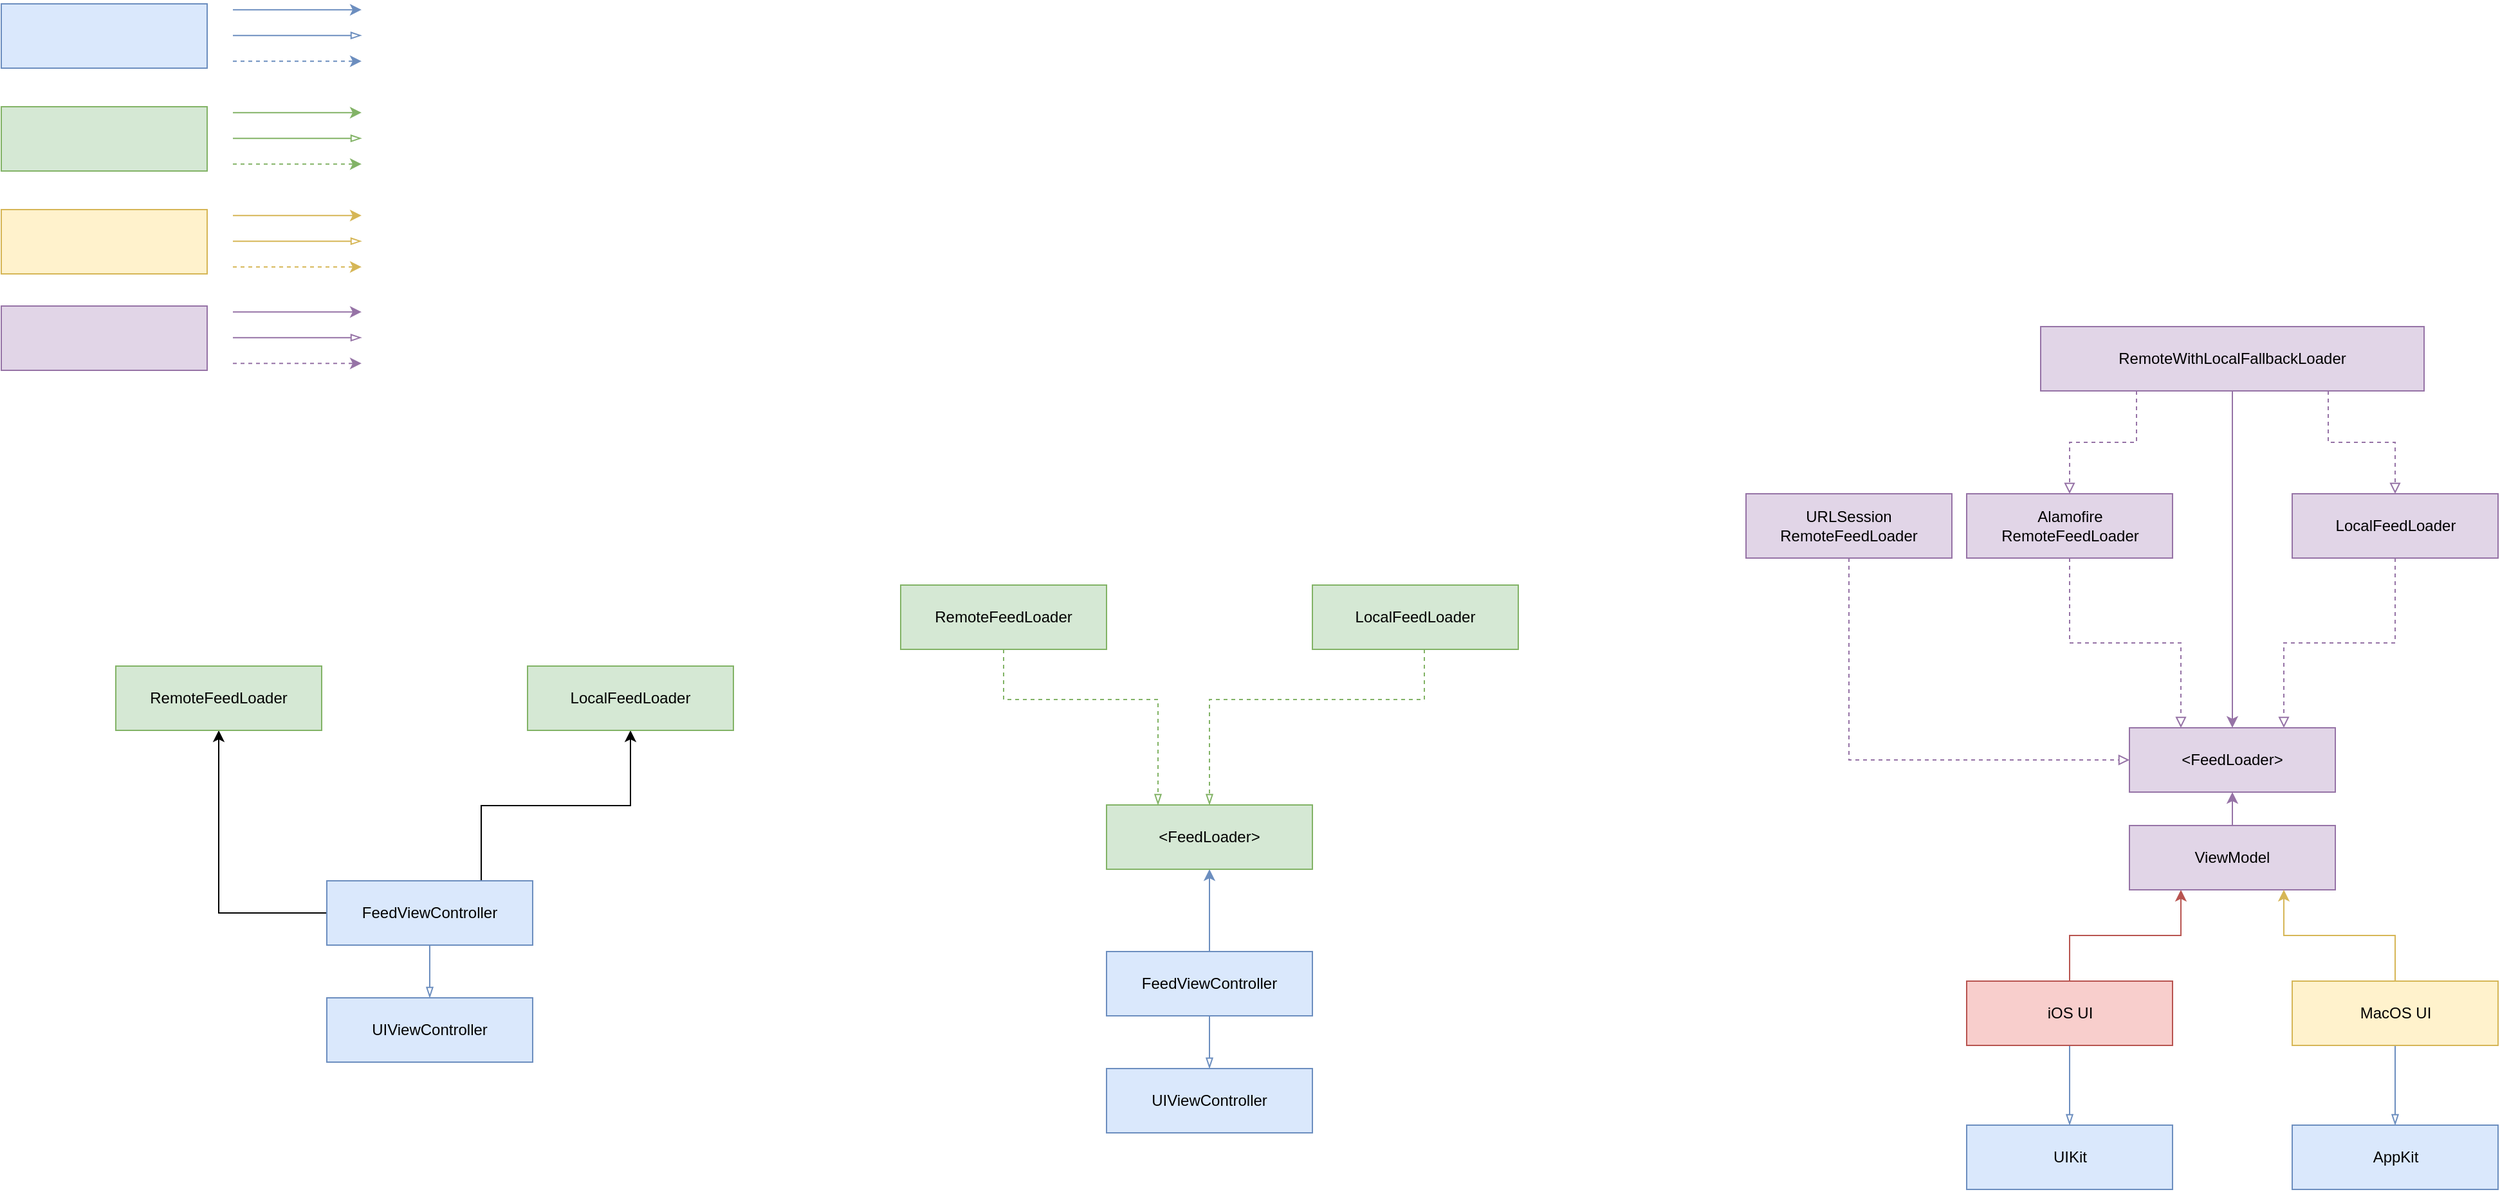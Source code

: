 <mxfile version="24.4.0" type="device">
  <diagram name="Page-1" id="SxXlcWzUZOzrU7-Zz16d">
    <mxGraphModel dx="2008" dy="1994" grid="0" gridSize="10" guides="1" tooltips="1" connect="1" arrows="1" fold="1" page="0" pageScale="1" pageWidth="827" pageHeight="1169" math="0" shadow="0">
      <root>
        <mxCell id="0" />
        <mxCell id="1" parent="0" />
        <mxCell id="N_hPLh6sD6oEpIQbtwHh-1" value="" style="rounded=0;whiteSpace=wrap;html=1;fillColor=#dae8fc;strokeColor=#6c8ebf;" parent="1" vertex="1">
          <mxGeometry x="-748" y="-847" width="160" height="50" as="geometry" />
        </mxCell>
        <mxCell id="N_hPLh6sD6oEpIQbtwHh-2" style="edgeStyle=orthogonalEdgeStyle;rounded=0;orthogonalLoop=1;jettySize=auto;html=1;exitX=0;exitY=0.25;exitDx=0;exitDy=0;fillColor=#dae8fc;strokeColor=#6c8ebf;" parent="1" edge="1">
          <mxGeometry relative="1" as="geometry">
            <mxPoint x="-568" y="-842.42" as="sourcePoint" />
            <mxPoint x="-468" y="-842.42" as="targetPoint" />
          </mxGeometry>
        </mxCell>
        <mxCell id="N_hPLh6sD6oEpIQbtwHh-3" style="edgeStyle=orthogonalEdgeStyle;rounded=0;orthogonalLoop=1;jettySize=auto;html=1;entryX=0;entryY=0.75;entryDx=0;entryDy=0;dashed=1;fillColor=#dae8fc;strokeColor=#6c8ebf;" parent="1" edge="1">
          <mxGeometry relative="1" as="geometry">
            <mxPoint x="-568" y="-802.42" as="sourcePoint" />
            <mxPoint x="-468" y="-802.42" as="targetPoint" />
          </mxGeometry>
        </mxCell>
        <mxCell id="N_hPLh6sD6oEpIQbtwHh-4" style="edgeStyle=orthogonalEdgeStyle;rounded=0;orthogonalLoop=1;jettySize=auto;html=1;exitX=0.5;exitY=0;exitDx=0;exitDy=0;endArrow=blockThin;strokeColor=#6c8ebf;fillColor=#dae8fc;endFill=0;" parent="1" edge="1">
          <mxGeometry relative="1" as="geometry">
            <mxPoint x="-568" y="-822.42" as="sourcePoint" />
            <mxPoint x="-468" y="-822.42" as="targetPoint" />
          </mxGeometry>
        </mxCell>
        <mxCell id="N_hPLh6sD6oEpIQbtwHh-5" value="" style="rounded=0;whiteSpace=wrap;html=1;fillColor=#d5e8d4;strokeColor=#82b366;" parent="1" vertex="1">
          <mxGeometry x="-748" y="-767" width="160" height="50" as="geometry" />
        </mxCell>
        <mxCell id="N_hPLh6sD6oEpIQbtwHh-6" style="edgeStyle=orthogonalEdgeStyle;rounded=0;orthogonalLoop=1;jettySize=auto;html=1;exitX=0;exitY=0.25;exitDx=0;exitDy=0;fillColor=#d5e8d4;strokeColor=#82b366;" parent="1" edge="1">
          <mxGeometry relative="1" as="geometry">
            <mxPoint x="-568" y="-762.42" as="sourcePoint" />
            <mxPoint x="-468" y="-762.42" as="targetPoint" />
          </mxGeometry>
        </mxCell>
        <mxCell id="N_hPLh6sD6oEpIQbtwHh-7" style="edgeStyle=orthogonalEdgeStyle;rounded=0;orthogonalLoop=1;jettySize=auto;html=1;entryX=0;entryY=0.75;entryDx=0;entryDy=0;dashed=1;fillColor=#d5e8d4;strokeColor=#82b366;" parent="1" edge="1">
          <mxGeometry relative="1" as="geometry">
            <mxPoint x="-568" y="-722.42" as="sourcePoint" />
            <mxPoint x="-468" y="-722.42" as="targetPoint" />
          </mxGeometry>
        </mxCell>
        <mxCell id="N_hPLh6sD6oEpIQbtwHh-8" style="edgeStyle=orthogonalEdgeStyle;rounded=0;orthogonalLoop=1;jettySize=auto;html=1;exitX=0.5;exitY=0;exitDx=0;exitDy=0;endArrow=blockThin;strokeColor=#82b366;fillColor=#d5e8d4;endFill=0;" parent="1" edge="1">
          <mxGeometry relative="1" as="geometry">
            <mxPoint x="-568" y="-742.42" as="sourcePoint" />
            <mxPoint x="-468" y="-742.42" as="targetPoint" />
          </mxGeometry>
        </mxCell>
        <mxCell id="N_hPLh6sD6oEpIQbtwHh-9" value="" style="rounded=0;whiteSpace=wrap;html=1;fillColor=#fff2cc;strokeColor=#d6b656;" parent="1" vertex="1">
          <mxGeometry x="-748" y="-687" width="160" height="50" as="geometry" />
        </mxCell>
        <mxCell id="N_hPLh6sD6oEpIQbtwHh-10" style="edgeStyle=orthogonalEdgeStyle;rounded=0;orthogonalLoop=1;jettySize=auto;html=1;exitX=0;exitY=0.25;exitDx=0;exitDy=0;fillColor=#fff2cc;strokeColor=#d6b656;" parent="1" edge="1">
          <mxGeometry relative="1" as="geometry">
            <mxPoint x="-568" y="-682.42" as="sourcePoint" />
            <mxPoint x="-468" y="-682.42" as="targetPoint" />
          </mxGeometry>
        </mxCell>
        <mxCell id="N_hPLh6sD6oEpIQbtwHh-11" style="edgeStyle=orthogonalEdgeStyle;rounded=0;orthogonalLoop=1;jettySize=auto;html=1;entryX=0;entryY=0.75;entryDx=0;entryDy=0;dashed=1;fillColor=#fff2cc;strokeColor=#d6b656;" parent="1" edge="1">
          <mxGeometry relative="1" as="geometry">
            <mxPoint x="-568" y="-642.42" as="sourcePoint" />
            <mxPoint x="-468" y="-642.42" as="targetPoint" />
          </mxGeometry>
        </mxCell>
        <mxCell id="N_hPLh6sD6oEpIQbtwHh-12" style="edgeStyle=orthogonalEdgeStyle;rounded=0;orthogonalLoop=1;jettySize=auto;html=1;exitX=0.5;exitY=0;exitDx=0;exitDy=0;endArrow=blockThin;strokeColor=#d6b656;fillColor=#fff2cc;endFill=0;" parent="1" edge="1">
          <mxGeometry relative="1" as="geometry">
            <mxPoint x="-568" y="-662.42" as="sourcePoint" />
            <mxPoint x="-468" y="-662.42" as="targetPoint" />
          </mxGeometry>
        </mxCell>
        <mxCell id="N_hPLh6sD6oEpIQbtwHh-13" value="" style="rounded=0;whiteSpace=wrap;html=1;fillColor=#e1d5e7;strokeColor=#9673a6;" parent="1" vertex="1">
          <mxGeometry x="-748" y="-612" width="160" height="50" as="geometry" />
        </mxCell>
        <mxCell id="N_hPLh6sD6oEpIQbtwHh-14" style="edgeStyle=orthogonalEdgeStyle;rounded=0;orthogonalLoop=1;jettySize=auto;html=1;exitX=0;exitY=0.25;exitDx=0;exitDy=0;fillColor=#e1d5e7;strokeColor=#9673a6;" parent="1" edge="1">
          <mxGeometry relative="1" as="geometry">
            <mxPoint x="-568" y="-607.42" as="sourcePoint" />
            <mxPoint x="-468" y="-607.42" as="targetPoint" />
          </mxGeometry>
        </mxCell>
        <mxCell id="N_hPLh6sD6oEpIQbtwHh-15" style="edgeStyle=orthogonalEdgeStyle;rounded=0;orthogonalLoop=1;jettySize=auto;html=1;entryX=0;entryY=0.75;entryDx=0;entryDy=0;dashed=1;fillColor=#e1d5e7;strokeColor=#9673a6;" parent="1" edge="1">
          <mxGeometry relative="1" as="geometry">
            <mxPoint x="-568" y="-567.42" as="sourcePoint" />
            <mxPoint x="-468" y="-567.42" as="targetPoint" />
          </mxGeometry>
        </mxCell>
        <mxCell id="N_hPLh6sD6oEpIQbtwHh-16" style="edgeStyle=orthogonalEdgeStyle;rounded=0;orthogonalLoop=1;jettySize=auto;html=1;exitX=0.5;exitY=0;exitDx=0;exitDy=0;endArrow=blockThin;strokeColor=#9673a6;fillColor=#e1d5e7;endFill=0;" parent="1" edge="1">
          <mxGeometry relative="1" as="geometry">
            <mxPoint x="-568" y="-587.42" as="sourcePoint" />
            <mxPoint x="-468" y="-587.42" as="targetPoint" />
          </mxGeometry>
        </mxCell>
        <mxCell id="N_hPLh6sD6oEpIQbtwHh-17" style="edgeStyle=orthogonalEdgeStyle;rounded=0;orthogonalLoop=1;jettySize=auto;html=1;entryX=0.5;entryY=0;entryDx=0;entryDy=0;strokeColor=#6c8ebf;align=center;verticalAlign=middle;fontFamily=Helvetica;fontSize=11;fontColor=default;labelBackgroundColor=default;endArrow=blockThin;endFill=0;fillColor=#dae8fc;" parent="1" source="N_hPLh6sD6oEpIQbtwHh-19" target="N_hPLh6sD6oEpIQbtwHh-20" edge="1">
          <mxGeometry relative="1" as="geometry" />
        </mxCell>
        <mxCell id="N_hPLh6sD6oEpIQbtwHh-18" style="edgeStyle=orthogonalEdgeStyle;rounded=0;orthogonalLoop=1;jettySize=auto;html=1;entryX=0.5;entryY=1;entryDx=0;entryDy=0;strokeColor=#6c8ebf;align=center;verticalAlign=middle;fontFamily=Helvetica;fontSize=11;fontColor=default;labelBackgroundColor=default;endArrow=classic;fillColor=#dae8fc;" parent="1" source="N_hPLh6sD6oEpIQbtwHh-19" target="N_hPLh6sD6oEpIQbtwHh-21" edge="1">
          <mxGeometry relative="1" as="geometry" />
        </mxCell>
        <mxCell id="N_hPLh6sD6oEpIQbtwHh-19" value="FeedViewController" style="rounded=0;whiteSpace=wrap;html=1;fillColor=#dae8fc;strokeColor=#6c8ebf;" parent="1" vertex="1">
          <mxGeometry x="111" y="-110" width="160" height="50" as="geometry" />
        </mxCell>
        <mxCell id="N_hPLh6sD6oEpIQbtwHh-20" value="UIViewController" style="rounded=0;whiteSpace=wrap;html=1;fillColor=#dae8fc;strokeColor=#6c8ebf;" parent="1" vertex="1">
          <mxGeometry x="111" y="-19" width="160" height="50" as="geometry" />
        </mxCell>
        <mxCell id="N_hPLh6sD6oEpIQbtwHh-21" value="&amp;lt;FeedLoader&amp;gt;" style="rounded=0;whiteSpace=wrap;html=1;fillColor=#d5e8d4;strokeColor=#82b366;" parent="1" vertex="1">
          <mxGeometry x="111" y="-224" width="160" height="50" as="geometry" />
        </mxCell>
        <mxCell id="N_hPLh6sD6oEpIQbtwHh-22" style="edgeStyle=orthogonalEdgeStyle;rounded=0;orthogonalLoop=1;jettySize=auto;html=1;strokeColor=#82b366;align=center;verticalAlign=middle;fontFamily=Helvetica;fontSize=11;fontColor=default;labelBackgroundColor=default;endArrow=blockThin;endFill=0;fillColor=#d5e8d4;entryX=0.25;entryY=0;entryDx=0;entryDy=0;dashed=1;" parent="1" source="N_hPLh6sD6oEpIQbtwHh-23" target="N_hPLh6sD6oEpIQbtwHh-21" edge="1">
          <mxGeometry relative="1" as="geometry">
            <Array as="points">
              <mxPoint x="31" y="-306" />
              <mxPoint x="151" y="-306" />
            </Array>
          </mxGeometry>
        </mxCell>
        <mxCell id="N_hPLh6sD6oEpIQbtwHh-23" value="RemoteFeedLoader" style="rounded=0;whiteSpace=wrap;html=1;fillColor=#d5e8d4;strokeColor=#82b366;" parent="1" vertex="1">
          <mxGeometry x="-49" y="-395" width="160" height="50" as="geometry" />
        </mxCell>
        <mxCell id="N_hPLh6sD6oEpIQbtwHh-26" style="edgeStyle=orthogonalEdgeStyle;rounded=0;orthogonalLoop=1;jettySize=auto;html=1;entryX=0.5;entryY=0;entryDx=0;entryDy=0;strokeColor=#82b366;align=center;verticalAlign=middle;fontFamily=Helvetica;fontSize=11;fontColor=default;labelBackgroundColor=default;endArrow=blockThin;endFill=0;fillColor=#d5e8d4;dashed=1;" parent="1" source="N_hPLh6sD6oEpIQbtwHh-25" target="N_hPLh6sD6oEpIQbtwHh-21" edge="1">
          <mxGeometry relative="1" as="geometry">
            <Array as="points">
              <mxPoint x="358" y="-306" />
              <mxPoint x="191" y="-306" />
            </Array>
          </mxGeometry>
        </mxCell>
        <mxCell id="N_hPLh6sD6oEpIQbtwHh-25" value="LocalFeedLoader" style="rounded=0;whiteSpace=wrap;html=1;fillColor=#d5e8d4;strokeColor=#82b366;" parent="1" vertex="1">
          <mxGeometry x="271" y="-395" width="160" height="50" as="geometry" />
        </mxCell>
        <mxCell id="For6LcTdBrIOF3uKGKfC-1" style="edgeStyle=orthogonalEdgeStyle;rounded=0;orthogonalLoop=1;jettySize=auto;html=1;entryX=0.5;entryY=0;entryDx=0;entryDy=0;strokeColor=#6c8ebf;align=center;verticalAlign=middle;fontFamily=Helvetica;fontSize=11;fontColor=default;labelBackgroundColor=default;endArrow=blockThin;endFill=0;fillColor=#dae8fc;" edge="1" source="For6LcTdBrIOF3uKGKfC-3" target="For6LcTdBrIOF3uKGKfC-4" parent="1">
          <mxGeometry relative="1" as="geometry" />
        </mxCell>
        <mxCell id="For6LcTdBrIOF3uKGKfC-2" style="edgeStyle=orthogonalEdgeStyle;rounded=0;orthogonalLoop=1;jettySize=auto;html=1;entryX=0.25;entryY=1;entryDx=0;entryDy=0;strokeColor=#b85450;align=center;verticalAlign=middle;fontFamily=Helvetica;fontSize=11;fontColor=default;labelBackgroundColor=default;endArrow=classic;fillColor=#f8cecc;" edge="1" source="For6LcTdBrIOF3uKGKfC-3" target="For6LcTdBrIOF3uKGKfC-5" parent="1">
          <mxGeometry relative="1" as="geometry" />
        </mxCell>
        <mxCell id="For6LcTdBrIOF3uKGKfC-3" value="iOS UI" style="rounded=0;whiteSpace=wrap;html=1;fillColor=#f8cecc;strokeColor=#b85450;" vertex="1" parent="1">
          <mxGeometry x="779.5" y="-87" width="160" height="50" as="geometry" />
        </mxCell>
        <mxCell id="For6LcTdBrIOF3uKGKfC-4" value="UIKit" style="rounded=0;whiteSpace=wrap;html=1;fillColor=#dae8fc;strokeColor=#6c8ebf;" vertex="1" parent="1">
          <mxGeometry x="779.5" y="25" width="160" height="50" as="geometry" />
        </mxCell>
        <mxCell id="For6LcTdBrIOF3uKGKfC-13" style="edgeStyle=orthogonalEdgeStyle;rounded=0;orthogonalLoop=1;jettySize=auto;html=1;entryX=0.5;entryY=1;entryDx=0;entryDy=0;fillColor=#e1d5e7;strokeColor=#9673a6;" edge="1" parent="1" source="For6LcTdBrIOF3uKGKfC-5" target="For6LcTdBrIOF3uKGKfC-10">
          <mxGeometry relative="1" as="geometry" />
        </mxCell>
        <mxCell id="For6LcTdBrIOF3uKGKfC-5" value="ViewModel" style="rounded=0;whiteSpace=wrap;html=1;fillColor=#e1d5e7;strokeColor=#9673a6;" vertex="1" parent="1">
          <mxGeometry x="906" y="-208" width="160" height="50" as="geometry" />
        </mxCell>
        <mxCell id="For6LcTdBrIOF3uKGKfC-11" style="edgeStyle=orthogonalEdgeStyle;rounded=0;orthogonalLoop=1;jettySize=auto;html=1;entryX=0.25;entryY=0;entryDx=0;entryDy=0;dashed=1;endArrow=block;endFill=0;fillColor=#e1d5e7;strokeColor=#9673a6;" edge="1" parent="1" source="For6LcTdBrIOF3uKGKfC-7" target="For6LcTdBrIOF3uKGKfC-10">
          <mxGeometry relative="1" as="geometry" />
        </mxCell>
        <mxCell id="For6LcTdBrIOF3uKGKfC-7" value="Alamofire RemoteFeedLoader" style="rounded=0;whiteSpace=wrap;html=1;fillColor=#e1d5e7;strokeColor=#9673a6;" vertex="1" parent="1">
          <mxGeometry x="779.5" y="-466" width="160" height="50" as="geometry" />
        </mxCell>
        <mxCell id="For6LcTdBrIOF3uKGKfC-12" style="edgeStyle=orthogonalEdgeStyle;rounded=0;orthogonalLoop=1;jettySize=auto;html=1;entryX=0.75;entryY=0;entryDx=0;entryDy=0;dashed=1;endArrow=block;endFill=0;fillColor=#e1d5e7;strokeColor=#9673a6;" edge="1" parent="1" source="For6LcTdBrIOF3uKGKfC-9" target="For6LcTdBrIOF3uKGKfC-10">
          <mxGeometry relative="1" as="geometry" />
        </mxCell>
        <mxCell id="For6LcTdBrIOF3uKGKfC-9" value="LocalFeedLoader" style="rounded=0;whiteSpace=wrap;html=1;fillColor=#e1d5e7;strokeColor=#9673a6;" vertex="1" parent="1">
          <mxGeometry x="1032.5" y="-466" width="160" height="50" as="geometry" />
        </mxCell>
        <mxCell id="For6LcTdBrIOF3uKGKfC-10" value="&amp;lt;FeedLoader&amp;gt;" style="rounded=0;whiteSpace=wrap;html=1;fillColor=#e1d5e7;strokeColor=#9673a6;" vertex="1" parent="1">
          <mxGeometry x="906" y="-284" width="160" height="50" as="geometry" />
        </mxCell>
        <mxCell id="For6LcTdBrIOF3uKGKfC-16" style="edgeStyle=orthogonalEdgeStyle;rounded=0;orthogonalLoop=1;jettySize=auto;html=1;entryX=0.5;entryY=0;entryDx=0;entryDy=0;strokeColor=#6c8ebf;align=center;verticalAlign=middle;fontFamily=Helvetica;fontSize=11;fontColor=default;labelBackgroundColor=default;endArrow=blockThin;endFill=0;fillColor=#dae8fc;" edge="1" source="For6LcTdBrIOF3uKGKfC-18" target="For6LcTdBrIOF3uKGKfC-17" parent="1">
          <mxGeometry relative="1" as="geometry" />
        </mxCell>
        <mxCell id="For6LcTdBrIOF3uKGKfC-17" value="AppKit" style="rounded=0;whiteSpace=wrap;html=1;fillColor=#dae8fc;strokeColor=#6c8ebf;" vertex="1" parent="1">
          <mxGeometry x="1032.5" y="25" width="160" height="50" as="geometry" />
        </mxCell>
        <mxCell id="For6LcTdBrIOF3uKGKfC-19" style="edgeStyle=orthogonalEdgeStyle;rounded=0;orthogonalLoop=1;jettySize=auto;html=1;exitX=0.5;exitY=0;exitDx=0;exitDy=0;entryX=0.75;entryY=1;entryDx=0;entryDy=0;fillColor=#fff2cc;strokeColor=#d6b656;" edge="1" parent="1" source="For6LcTdBrIOF3uKGKfC-18" target="For6LcTdBrIOF3uKGKfC-5">
          <mxGeometry relative="1" as="geometry" />
        </mxCell>
        <mxCell id="For6LcTdBrIOF3uKGKfC-18" value="MacOS UI" style="rounded=0;whiteSpace=wrap;html=1;fillColor=#fff2cc;strokeColor=#d6b656;" vertex="1" parent="1">
          <mxGeometry x="1032.5" y="-87" width="160" height="50" as="geometry" />
        </mxCell>
        <mxCell id="For6LcTdBrIOF3uKGKfC-21" style="edgeStyle=orthogonalEdgeStyle;rounded=0;orthogonalLoop=1;jettySize=auto;html=1;entryX=0;entryY=0.5;entryDx=0;entryDy=0;exitX=0.5;exitY=1;exitDx=0;exitDy=0;dashed=1;strokeColor=#9673a6;align=center;verticalAlign=middle;fontFamily=Helvetica;fontSize=11;fontColor=default;labelBackgroundColor=default;endArrow=block;endFill=0;fillColor=#e1d5e7;" edge="1" parent="1" source="For6LcTdBrIOF3uKGKfC-20" target="For6LcTdBrIOF3uKGKfC-10">
          <mxGeometry relative="1" as="geometry" />
        </mxCell>
        <mxCell id="For6LcTdBrIOF3uKGKfC-20" value="URLSession RemoteFeedLoader" style="rounded=0;whiteSpace=wrap;html=1;fillColor=#e1d5e7;strokeColor=#9673a6;" vertex="1" parent="1">
          <mxGeometry x="608" y="-466" width="160" height="50" as="geometry" />
        </mxCell>
        <mxCell id="For6LcTdBrIOF3uKGKfC-23" style="edgeStyle=orthogonalEdgeStyle;rounded=0;orthogonalLoop=1;jettySize=auto;html=1;entryX=0.5;entryY=0;entryDx=0;entryDy=0;strokeColor=#6c8ebf;align=center;verticalAlign=middle;fontFamily=Helvetica;fontSize=11;fontColor=default;labelBackgroundColor=default;endArrow=blockThin;endFill=0;fillColor=#dae8fc;" edge="1" source="For6LcTdBrIOF3uKGKfC-24" target="For6LcTdBrIOF3uKGKfC-25" parent="1">
          <mxGeometry relative="1" as="geometry" />
        </mxCell>
        <mxCell id="For6LcTdBrIOF3uKGKfC-28" style="edgeStyle=orthogonalEdgeStyle;rounded=0;orthogonalLoop=1;jettySize=auto;html=1;entryX=0.5;entryY=1;entryDx=0;entryDy=0;" edge="1" parent="1" source="For6LcTdBrIOF3uKGKfC-24" target="For6LcTdBrIOF3uKGKfC-26">
          <mxGeometry relative="1" as="geometry" />
        </mxCell>
        <mxCell id="For6LcTdBrIOF3uKGKfC-29" style="edgeStyle=orthogonalEdgeStyle;rounded=0;orthogonalLoop=1;jettySize=auto;html=1;exitX=0.75;exitY=0;exitDx=0;exitDy=0;" edge="1" parent="1" source="For6LcTdBrIOF3uKGKfC-24" target="For6LcTdBrIOF3uKGKfC-27">
          <mxGeometry relative="1" as="geometry" />
        </mxCell>
        <mxCell id="For6LcTdBrIOF3uKGKfC-24" value="FeedViewController" style="rounded=0;whiteSpace=wrap;html=1;fillColor=#dae8fc;strokeColor=#6c8ebf;" vertex="1" parent="1">
          <mxGeometry x="-495" y="-165" width="160" height="50" as="geometry" />
        </mxCell>
        <mxCell id="For6LcTdBrIOF3uKGKfC-25" value="UIViewController" style="rounded=0;whiteSpace=wrap;html=1;fillColor=#dae8fc;strokeColor=#6c8ebf;" vertex="1" parent="1">
          <mxGeometry x="-495" y="-74" width="160" height="50" as="geometry" />
        </mxCell>
        <mxCell id="For6LcTdBrIOF3uKGKfC-26" value="RemoteFeedLoader" style="rounded=0;whiteSpace=wrap;html=1;fillColor=#d5e8d4;strokeColor=#82b366;" vertex="1" parent="1">
          <mxGeometry x="-659" y="-332" width="160" height="50" as="geometry" />
        </mxCell>
        <mxCell id="For6LcTdBrIOF3uKGKfC-27" value="LocalFeedLoader" style="rounded=0;whiteSpace=wrap;html=1;fillColor=#d5e8d4;strokeColor=#82b366;" vertex="1" parent="1">
          <mxGeometry x="-339" y="-332" width="160" height="50" as="geometry" />
        </mxCell>
        <mxCell id="For6LcTdBrIOF3uKGKfC-31" style="edgeStyle=orthogonalEdgeStyle;rounded=0;orthogonalLoop=1;jettySize=auto;html=1;entryX=0.5;entryY=0;entryDx=0;entryDy=0;fillColor=#e1d5e7;strokeColor=#9673a6;" edge="1" parent="1" source="For6LcTdBrIOF3uKGKfC-30" target="For6LcTdBrIOF3uKGKfC-10">
          <mxGeometry relative="1" as="geometry" />
        </mxCell>
        <mxCell id="For6LcTdBrIOF3uKGKfC-32" style="edgeStyle=orthogonalEdgeStyle;rounded=0;orthogonalLoop=1;jettySize=auto;html=1;exitX=0.25;exitY=1;exitDx=0;exitDy=0;entryX=0.5;entryY=0;entryDx=0;entryDy=0;dashed=1;strokeColor=#9673a6;align=center;verticalAlign=middle;fontFamily=Helvetica;fontSize=11;fontColor=default;labelBackgroundColor=default;endArrow=block;endFill=0;fillColor=#e1d5e7;" edge="1" parent="1" source="For6LcTdBrIOF3uKGKfC-30" target="For6LcTdBrIOF3uKGKfC-7">
          <mxGeometry relative="1" as="geometry" />
        </mxCell>
        <mxCell id="For6LcTdBrIOF3uKGKfC-34" style="edgeStyle=orthogonalEdgeStyle;rounded=0;orthogonalLoop=1;jettySize=auto;html=1;exitX=0.75;exitY=1;exitDx=0;exitDy=0;entryX=0.5;entryY=0;entryDx=0;entryDy=0;dashed=1;strokeColor=#9673a6;align=center;verticalAlign=middle;fontFamily=Helvetica;fontSize=11;fontColor=default;labelBackgroundColor=default;endArrow=block;endFill=0;fillColor=#e1d5e7;" edge="1" parent="1" source="For6LcTdBrIOF3uKGKfC-30" target="For6LcTdBrIOF3uKGKfC-9">
          <mxGeometry relative="1" as="geometry" />
        </mxCell>
        <mxCell id="For6LcTdBrIOF3uKGKfC-30" value="RemoteWithLocalFallbackLoader" style="rounded=0;whiteSpace=wrap;html=1;fillColor=#e1d5e7;strokeColor=#9673a6;" vertex="1" parent="1">
          <mxGeometry x="837" y="-596" width="298" height="50" as="geometry" />
        </mxCell>
      </root>
    </mxGraphModel>
  </diagram>
</mxfile>
